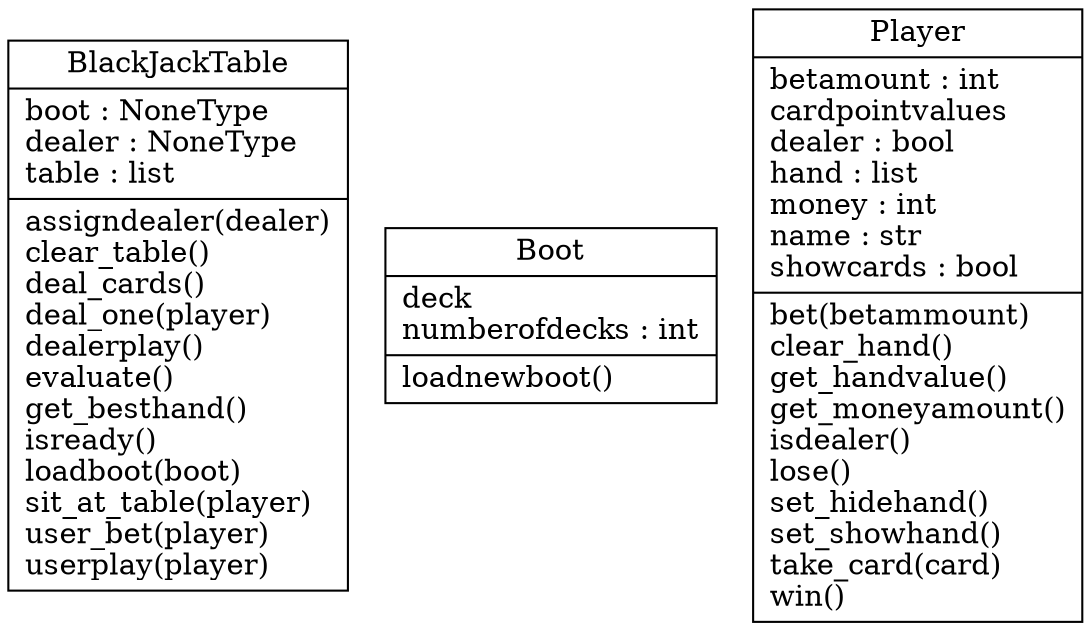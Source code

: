 digraph "classes" {
charset="utf-8"
rankdir=BT
"0" [label="{BlackJackTable|boot : NoneType\ldealer : NoneType\ltable : list\l|assigndealer(dealer)\lclear_table()\ldeal_cards()\ldeal_one(player)\ldealerplay()\levaluate()\lget_besthand()\lisready()\lloadboot(boot)\lsit_at_table(player)\luser_bet(player)\luserplay(player)\l}", shape="record"];
"1" [label="{Boot|deck\lnumberofdecks : int\l|loadnewboot()\l}", shape="record"];
"2" [label="{Player|betamount : int\lcardpointvalues\ldealer : bool\lhand : list\lmoney : int\lname : str\lshowcards : bool\l|bet(betammount)\lclear_hand()\lget_handvalue()\lget_moneyamount()\lisdealer()\llose()\lset_hidehand()\lset_showhand()\ltake_card(card)\lwin()\l}", shape="record"];
}
